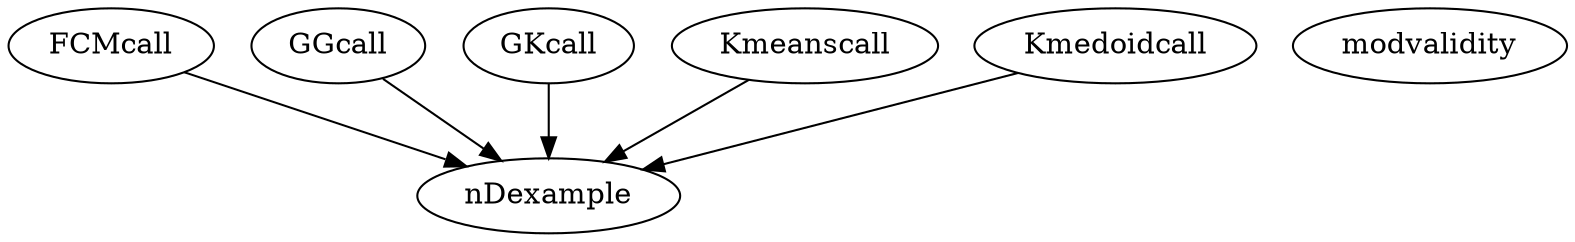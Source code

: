 /* Created by mdot for Matlab */
digraph m2html {
  FCMcall -> nDexample;
  GGcall -> nDexample;
  GKcall -> nDexample;
  Kmeanscall -> nDexample;
  Kmedoidcall -> nDexample;

  FCMcall [URL="FCMcall.html"];
  GGcall [URL="GGcall.html"];
  GKcall [URL="GKcall.html"];
  Kmeanscall [URL="Kmeanscall.html"];
  Kmedoidcall [URL="Kmedoidcall.html"];
  modvalidity [URL="modvalidity.html"];
  nDexample [URL="nDexample.html"];
}